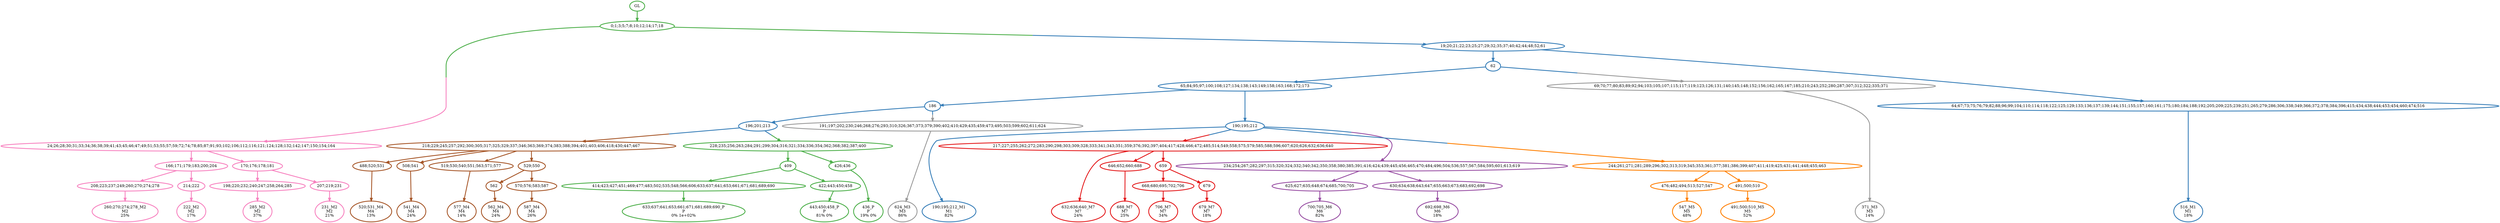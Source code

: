 digraph T {
	{
		rank=same
		56 [penwidth=3,colorscheme=set19,color=3,label="633;637;641;653;661;671;681;689;690_P\nP\n0% 1e+02%"]
		54 [penwidth=3,colorscheme=set19,color=3,label="443;450;458_P\nP\n81% 0%"]
		52 [penwidth=3,colorscheme=set19,color=3,label="436_P\nP\n19% 0%"]
		50 [penwidth=3,colorscheme=set19,color=2,label="190;195;212_M1\nM1\n82%"]
		48 [penwidth=3,colorscheme=set19,color=2,label="516_M1\nM1\n18%"]
		45 [penwidth=3,colorscheme=set19,color=8,label="260;270;274;278_M2\nM2\n25%"]
		43 [penwidth=3,colorscheme=set19,color=8,label="222_M2\nM2\n17%"]
		40 [penwidth=3,colorscheme=set19,color=8,label="285_M2\nM2\n37%"]
		38 [penwidth=3,colorscheme=set19,color=8,label="231_M2\nM2\n21%"]
		37 [penwidth=3,colorscheme=set19,color=9,label="624_M3\nM3\n86%"]
		36 [penwidth=3,colorscheme=set19,color=9,label="371_M3\nM3\n14%"]
		34 [penwidth=3,colorscheme=set19,color=7,label="520;531_M4\nM4\n13%"]
		32 [penwidth=3,colorscheme=set19,color=7,label="541_M4\nM4\n24%"]
		30 [penwidth=3,colorscheme=set19,color=7,label="577_M4\nM4\n14%"]
		27 [penwidth=3,colorscheme=set19,color=7,label="562_M4\nM4\n24%"]
		25 [penwidth=3,colorscheme=set19,color=7,label="587_M4\nM4\n26%"]
		23 [penwidth=3,colorscheme=set19,color=5,label="547_M5\nM5\n48%"]
		21 [penwidth=3,colorscheme=set19,color=5,label="491;500;510_M5\nM5\n52%"]
		19 [penwidth=3,colorscheme=set19,color=4,label="700;705_M6\nM6\n82%"]
		17 [penwidth=3,colorscheme=set19,color=4,label="692;698_M6\nM6\n18%"]
		16 [penwidth=3,colorscheme=set19,color=1,label="632;636;640_M7\nM7\n24%"]
		14 [penwidth=3,colorscheme=set19,color=1,label="688_M7\nM7\n25%"]
		11 [penwidth=3,colorscheme=set19,color=1,label="706_M7\nM7\n34%"]
		9 [penwidth=3,colorscheme=set19,color=1,label="679_M7\nM7\n18%"]
	}
	64 [penwidth=3,colorscheme=set19,color=3,label="GL"]
	63 [penwidth=3,colorscheme=set19,color=3,label="0;1;3;5;7;8;10;12;14;17;18"]
	62 [penwidth=3,colorscheme=set19,color=2,label="62"]
	61 [penwidth=3,colorscheme=set19,color=2,label="65;84;95;97;100;108;127;134;138;143;149;158;163;168;172;173"]
	60 [penwidth=3,colorscheme=set19,color=2,label="186"]
	59 [penwidth=3,colorscheme=set19,color=2,label="196;201;213"]
	58 [penwidth=3,colorscheme=set19,color=3,label="409"]
	57 [penwidth=3,colorscheme=set19,color=3,label="414;423;427;451;469;477;483;502;535;548;566;606;633;637;641;653;661;671;681;689;690"]
	55 [penwidth=3,colorscheme=set19,color=3,label="422;443;450;458"]
	53 [penwidth=3,colorscheme=set19,color=3,label="426;436"]
	51 [penwidth=3,colorscheme=set19,color=2,label="190;195;212"]
	49 [penwidth=3,colorscheme=set19,color=2,label="64;67;73;75;76;79;82;88;96;99;104;110;114;118;122;125;129;133;136;137;139;144;151;155;157;160;161;175;180;184;188;192;205;209;225;239;251;265;279;286;306;338;349;366;372;378;384;396;415;434;438;444;453;454;460;474;516"]
	47 [penwidth=3,colorscheme=set19,color=8,label="166;171;179;183;200;204"]
	46 [penwidth=3,colorscheme=set19,color=8,label="208;223;237;249;260;270;274;278"]
	44 [penwidth=3,colorscheme=set19,color=8,label="214;222"]
	42 [penwidth=3,colorscheme=set19,color=8,label="170;176;178;181"]
	41 [penwidth=3,colorscheme=set19,color=8,label="198;220;232;240;247;258;264;285"]
	39 [penwidth=3,colorscheme=set19,color=8,label="207;219;231"]
	35 [penwidth=3,colorscheme=set19,color=7,label="488;520;531"]
	33 [penwidth=3,colorscheme=set19,color=7,label="508;541"]
	31 [penwidth=3,colorscheme=set19,color=7,label="519;530;540;551;563;571;577"]
	29 [penwidth=3,colorscheme=set19,color=7,label="529;550"]
	28 [penwidth=3,colorscheme=set19,color=7,label="562"]
	26 [penwidth=3,colorscheme=set19,color=7,label="570;576;583;587"]
	24 [penwidth=3,colorscheme=set19,color=5,label="476;482;494;513;527;547"]
	22 [penwidth=3,colorscheme=set19,color=5,label="491;500;510"]
	20 [penwidth=3,colorscheme=set19,color=4,label="625;627;635;648;674;685;700;705"]
	18 [penwidth=3,colorscheme=set19,color=4,label="630;634;638;643;647;655;663;673;683;692;698"]
	15 [penwidth=3,colorscheme=set19,color=1,label="646;652;660;688"]
	13 [penwidth=3,colorscheme=set19,color=1,label="659"]
	12 [penwidth=3,colorscheme=set19,color=1,label="668;680;695;702;706"]
	10 [penwidth=3,colorscheme=set19,color=1,label="679"]
	8 [penwidth=3,colorscheme=set19,color=1,label="217;227;255;262;272;283;290;298;303;309;328;333;341;343;351;359;376;392;397;404;417;428;466;472;485;514;549;558;575;579;585;588;596;607;620;626;632;636;640"]
	7 [penwidth=3,colorscheme=set19,color=4,label="234;254;267;282;297;315;320;324;332;340;342;350;358;380;385;391;416;424;439;445;456;465;470;484;496;504;536;557;567;584;595;601;613;619"]
	6 [penwidth=3,colorscheme=set19,color=9,label="191;197;202;230;246;268;276;293;310;326;367;373;379;390;402;410;429;435;459;473;495;503;599;602;611;624"]
	5 [penwidth=3,colorscheme=set19,color=5,label="244;261;271;281;289;296;302;313;319;345;353;361;377;381;386;399;407;411;419;425;431;441;448;455;463"]
	4 [penwidth=3,colorscheme=set19,color=7,label="218;229;245;257;292;300;305;317;325;329;337;346;363;369;374;383;388;394;401;403;406;418;430;447;467"]
	3 [penwidth=3,colorscheme=set19,color=3,label="228;235;256;263;284;291;299;304;316;321;334;336;354;362;368;382;387;400"]
	2 [penwidth=3,colorscheme=set19,color=9,label="69;70;77;80;83;89;92;94;103;105;107;115;117;119;123;126;131;140;145;148;152;156;162;165;167;185;210;243;252;280;287;307;312;322;335;371"]
	1 [penwidth=3,colorscheme=set19,color=8,label="24;26;28;30;31;33;34;36;38;39;41;43;45;46;47;49;51;53;55;57;59;72;74;78;85;87;91;93;102;106;112;116;121;124;128;132;142;147;150;154;164"]
	0 [penwidth=3,colorscheme=set19,color=2,label="19;20;21;22;23;25;27;29;32;35;37;40;42;44;48;52;61"]
	64 -> 63 [penwidth=3,colorscheme=set19,color=3]
	63 -> 1 [penwidth=3,colorscheme=set19,color="3;0.5:8"]
	63 -> 0 [penwidth=3,colorscheme=set19,color="3;0.5:2"]
	62 -> 61 [penwidth=3,colorscheme=set19,color=2]
	62 -> 2 [penwidth=3,colorscheme=set19,color="2;0.5:9"]
	61 -> 60 [penwidth=3,colorscheme=set19,color=2]
	61 -> 51 [penwidth=3,colorscheme=set19,color=2]
	60 -> 59 [penwidth=3,colorscheme=set19,color=2]
	60 -> 6 [penwidth=3,colorscheme=set19,color="2;0.5:9"]
	59 -> 4 [penwidth=3,colorscheme=set19,color="2;0.5:7"]
	59 -> 3 [penwidth=3,colorscheme=set19,color="2;0.5:3"]
	58 -> 55 [penwidth=3,colorscheme=set19,color=3]
	58 -> 57 [penwidth=3,colorscheme=set19,color=3]
	57 -> 56 [penwidth=3,colorscheme=set19,color=3]
	55 -> 54 [penwidth=3,colorscheme=set19,color=3]
	53 -> 52 [penwidth=3,colorscheme=set19,color=3]
	51 -> 50 [penwidth=3,colorscheme=set19,color=2]
	51 -> 8 [penwidth=3,colorscheme=set19,color="2;0.5:1"]
	51 -> 7 [penwidth=3,colorscheme=set19,color="2;0.5:4"]
	51 -> 5 [penwidth=3,colorscheme=set19,color="2;0.5:5"]
	49 -> 48 [penwidth=3,colorscheme=set19,color=2]
	47 -> 44 [penwidth=3,colorscheme=set19,color=8]
	47 -> 46 [penwidth=3,colorscheme=set19,color=8]
	46 -> 45 [penwidth=3,colorscheme=set19,color=8]
	44 -> 43 [penwidth=3,colorscheme=set19,color=8]
	42 -> 39 [penwidth=3,colorscheme=set19,color=8]
	42 -> 41 [penwidth=3,colorscheme=set19,color=8]
	41 -> 40 [penwidth=3,colorscheme=set19,color=8]
	39 -> 38 [penwidth=3,colorscheme=set19,color=8]
	35 -> 34 [penwidth=3,colorscheme=set19,color=7]
	33 -> 32 [penwidth=3,colorscheme=set19,color=7]
	31 -> 30 [penwidth=3,colorscheme=set19,color=7]
	29 -> 28 [penwidth=3,colorscheme=set19,color=7]
	29 -> 26 [penwidth=3,colorscheme=set19,color=7]
	28 -> 27 [penwidth=3,colorscheme=set19,color=7]
	26 -> 25 [penwidth=3,colorscheme=set19,color=7]
	24 -> 23 [penwidth=3,colorscheme=set19,color=5]
	22 -> 21 [penwidth=3,colorscheme=set19,color=5]
	20 -> 19 [penwidth=3,colorscheme=set19,color=4]
	18 -> 17 [penwidth=3,colorscheme=set19,color=4]
	15 -> 14 [penwidth=3,colorscheme=set19,color=1]
	13 -> 10 [penwidth=3,colorscheme=set19,color=1]
	13 -> 12 [penwidth=3,colorscheme=set19,color=1]
	12 -> 11 [penwidth=3,colorscheme=set19,color=1]
	10 -> 9 [penwidth=3,colorscheme=set19,color=1]
	8 -> 16 [penwidth=3,colorscheme=set19,color=1]
	8 -> 15 [penwidth=3,colorscheme=set19,color=1]
	8 -> 13 [penwidth=3,colorscheme=set19,color=1]
	7 -> 20 [penwidth=3,colorscheme=set19,color=4]
	7 -> 18 [penwidth=3,colorscheme=set19,color=4]
	6 -> 37 [penwidth=3,colorscheme=set19,color=9]
	5 -> 24 [penwidth=3,colorscheme=set19,color=5]
	5 -> 22 [penwidth=3,colorscheme=set19,color=5]
	4 -> 35 [penwidth=3,colorscheme=set19,color=7]
	4 -> 33 [penwidth=3,colorscheme=set19,color=7]
	4 -> 31 [penwidth=3,colorscheme=set19,color=7]
	4 -> 29 [penwidth=3,colorscheme=set19,color=7]
	3 -> 58 [penwidth=3,colorscheme=set19,color=3]
	3 -> 53 [penwidth=3,colorscheme=set19,color=3]
	2 -> 36 [penwidth=3,colorscheme=set19,color=9]
	1 -> 47 [penwidth=3,colorscheme=set19,color=8]
	1 -> 42 [penwidth=3,colorscheme=set19,color=8]
	0 -> 62 [penwidth=3,colorscheme=set19,color=2]
	0 -> 49 [penwidth=3,colorscheme=set19,color=2]
}

